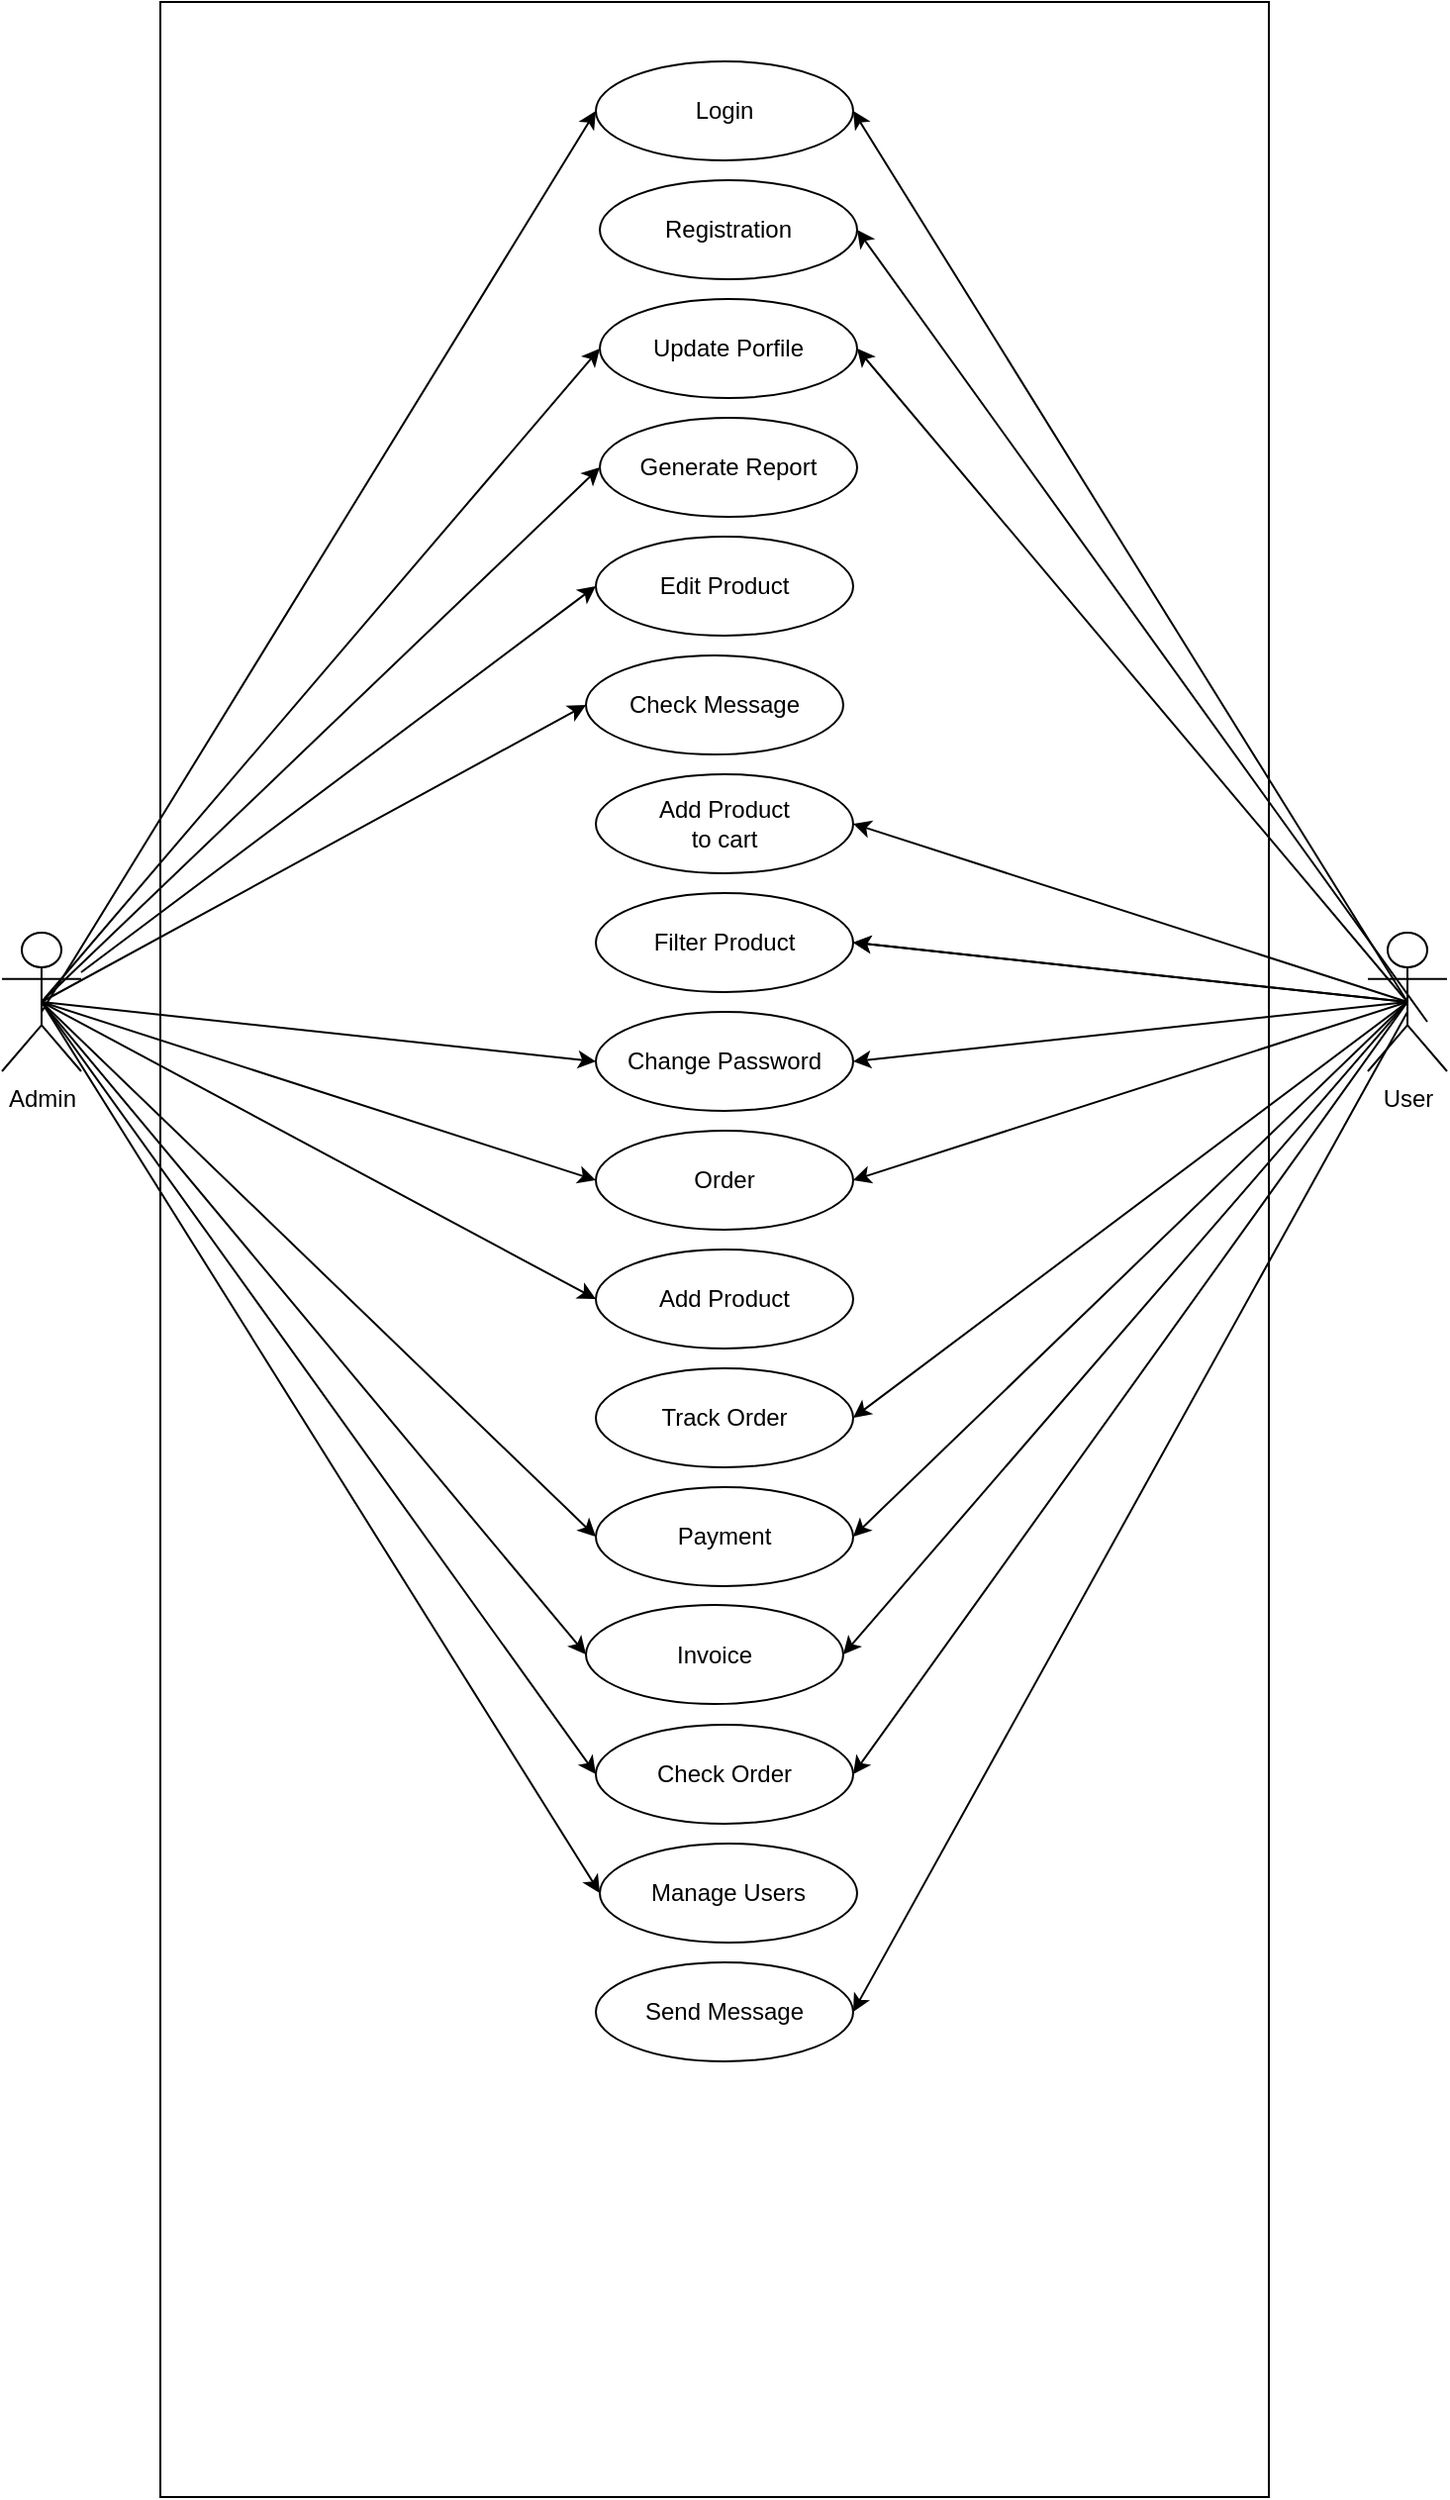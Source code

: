 <mxfile version="21.1.5" type="device">
  <diagram name="Page-1" id="gPZhBN9EBuWUIh--otmf">
    <mxGraphModel dx="1760" dy="2081" grid="1" gridSize="10" guides="1" tooltips="1" connect="1" arrows="1" fold="1" page="1" pageScale="1" pageWidth="827" pageHeight="1169" math="0" shadow="0">
      <root>
        <mxCell id="0" />
        <mxCell id="1" parent="0" />
        <mxCell id="J44joNyrXJEu9sqbxBoI-1" value="Admin&lt;br&gt;" style="shape=umlActor;verticalLabelPosition=bottom;verticalAlign=top;html=1;outlineConnect=0;" parent="1" vertex="1">
          <mxGeometry x="40" y="220" width="40" height="70" as="geometry" />
        </mxCell>
        <mxCell id="J44joNyrXJEu9sqbxBoI-2" value="User" style="shape=umlActor;verticalLabelPosition=bottom;verticalAlign=top;html=1;outlineConnect=0;" parent="1" vertex="1">
          <mxGeometry x="730" y="220" width="40" height="70" as="geometry" />
        </mxCell>
        <mxCell id="J44joNyrXJEu9sqbxBoI-3" value="" style="rounded=0;whiteSpace=wrap;html=1;" parent="1" vertex="1">
          <mxGeometry x="120" y="-250" width="560" height="1260" as="geometry" />
        </mxCell>
        <mxCell id="J44joNyrXJEu9sqbxBoI-4" value="Login" style="ellipse;whiteSpace=wrap;html=1;" parent="1" vertex="1">
          <mxGeometry x="340" y="-220" width="130" height="50" as="geometry" />
        </mxCell>
        <mxCell id="J44joNyrXJEu9sqbxBoI-13" value="" style="endArrow=classic;html=1;rounded=0;entryX=0;entryY=0.5;entryDx=0;entryDy=0;" parent="1" target="J44joNyrXJEu9sqbxBoI-4" edge="1">
          <mxGeometry width="50" height="50" relative="1" as="geometry">
            <mxPoint x="60" y="260" as="sourcePoint" />
            <mxPoint x="110" y="210" as="targetPoint" />
          </mxGeometry>
        </mxCell>
        <mxCell id="J44joNyrXJEu9sqbxBoI-14" value="" style="endArrow=classic;html=1;rounded=0;entryX=1;entryY=0.5;entryDx=0;entryDy=0;exitX=0.5;exitY=0.5;exitDx=0;exitDy=0;exitPerimeter=0;" parent="1" source="J44joNyrXJEu9sqbxBoI-2" target="J44joNyrXJEu9sqbxBoI-4" edge="1">
          <mxGeometry width="50" height="50" relative="1" as="geometry">
            <mxPoint x="166" y="255" as="sourcePoint" />
            <mxPoint x="460" y="-200" as="targetPoint" />
          </mxGeometry>
        </mxCell>
        <mxCell id="J44joNyrXJEu9sqbxBoI-16" value="" style="endArrow=classic;html=1;rounded=0;entryX=1;entryY=0.5;entryDx=0;entryDy=0;exitX=0.5;exitY=0.5;exitDx=0;exitDy=0;exitPerimeter=0;" parent="1" target="J44joNyrXJEu9sqbxBoI-18" edge="1">
          <mxGeometry width="50" height="50" relative="1" as="geometry">
            <mxPoint x="760" y="265" as="sourcePoint" />
            <mxPoint x="480.0" y="-135" as="targetPoint" />
          </mxGeometry>
        </mxCell>
        <mxCell id="J44joNyrXJEu9sqbxBoI-18" value="Registration" style="ellipse;whiteSpace=wrap;html=1;" parent="1" vertex="1">
          <mxGeometry x="342" y="-160" width="130" height="50" as="geometry" />
        </mxCell>
        <mxCell id="J44joNyrXJEu9sqbxBoI-19" value="Update Porfile" style="ellipse;whiteSpace=wrap;html=1;" parent="1" vertex="1">
          <mxGeometry x="342" y="-100" width="130" height="50" as="geometry" />
        </mxCell>
        <mxCell id="J44joNyrXJEu9sqbxBoI-20" value="" style="endArrow=classic;html=1;rounded=0;entryX=0;entryY=0.5;entryDx=0;entryDy=0;exitX=0.5;exitY=0.5;exitDx=0;exitDy=0;exitPerimeter=0;" parent="1" source="J44joNyrXJEu9sqbxBoI-1" target="J44joNyrXJEu9sqbxBoI-19" edge="1">
          <mxGeometry width="50" height="50" relative="1" as="geometry">
            <mxPoint x="70" y="270" as="sourcePoint" />
            <mxPoint x="350" y="-185" as="targetPoint" />
          </mxGeometry>
        </mxCell>
        <mxCell id="J44joNyrXJEu9sqbxBoI-21" value="" style="endArrow=classic;html=1;rounded=0;entryX=1;entryY=0.5;entryDx=0;entryDy=0;exitX=0.5;exitY=0.5;exitDx=0;exitDy=0;exitPerimeter=0;" parent="1" source="J44joNyrXJEu9sqbxBoI-2" target="J44joNyrXJEu9sqbxBoI-19" edge="1">
          <mxGeometry width="50" height="50" relative="1" as="geometry">
            <mxPoint x="760" y="265" as="sourcePoint" />
            <mxPoint x="480" y="-185" as="targetPoint" />
          </mxGeometry>
        </mxCell>
        <mxCell id="J44joNyrXJEu9sqbxBoI-22" value="Generate Report" style="ellipse;whiteSpace=wrap;html=1;" parent="1" vertex="1">
          <mxGeometry x="342" y="-40" width="130" height="50" as="geometry" />
        </mxCell>
        <mxCell id="J44joNyrXJEu9sqbxBoI-23" value="" style="endArrow=classic;html=1;rounded=0;entryX=0;entryY=0.5;entryDx=0;entryDy=0;exitX=0.5;exitY=0.5;exitDx=0;exitDy=0;exitPerimeter=0;" parent="1" source="J44joNyrXJEu9sqbxBoI-1" target="J44joNyrXJEu9sqbxBoI-22" edge="1">
          <mxGeometry width="50" height="50" relative="1" as="geometry">
            <mxPoint x="60" y="260" as="sourcePoint" />
            <mxPoint x="352" y="-65" as="targetPoint" />
          </mxGeometry>
        </mxCell>
        <mxCell id="J44joNyrXJEu9sqbxBoI-25" value="" style="endArrow=classic;html=1;rounded=0;entryX=0;entryY=0.5;entryDx=0;entryDy=0;" parent="1" source="J44joNyrXJEu9sqbxBoI-1" edge="1">
          <mxGeometry width="50" height="50" relative="1" as="geometry">
            <mxPoint x="60" y="255" as="sourcePoint" />
            <mxPoint x="340" y="45" as="targetPoint" />
          </mxGeometry>
        </mxCell>
        <mxCell id="J44joNyrXJEu9sqbxBoI-27" value="" style="endArrow=classic;html=1;rounded=0;entryX=0;entryY=0.5;entryDx=0;entryDy=0;exitX=0.5;exitY=0.5;exitDx=0;exitDy=0;exitPerimeter=0;" parent="1" source="J44joNyrXJEu9sqbxBoI-1" edge="1">
          <mxGeometry width="50" height="50" relative="1" as="geometry">
            <mxPoint x="90" y="250" as="sourcePoint" />
            <mxPoint x="335" y="105" as="targetPoint" />
          </mxGeometry>
        </mxCell>
        <mxCell id="J44joNyrXJEu9sqbxBoI-28" value="Add Product&lt;br&gt;to cart" style="ellipse;whiteSpace=wrap;html=1;" parent="1" vertex="1">
          <mxGeometry x="340" y="140" width="130" height="50" as="geometry" />
        </mxCell>
        <mxCell id="J44joNyrXJEu9sqbxBoI-30" value="" style="endArrow=classic;html=1;rounded=0;entryX=1;entryY=0.5;entryDx=0;entryDy=0;" parent="1" target="J44joNyrXJEu9sqbxBoI-28" edge="1">
          <mxGeometry width="50" height="50" relative="1" as="geometry">
            <mxPoint x="750" y="255" as="sourcePoint" />
            <mxPoint x="482" y="-65" as="targetPoint" />
          </mxGeometry>
        </mxCell>
        <mxCell id="J44joNyrXJEu9sqbxBoI-33" value="" style="endArrow=classic;html=1;rounded=0;entryX=1;entryY=0.5;entryDx=0;entryDy=0;exitX=0.5;exitY=0.5;exitDx=0;exitDy=0;exitPerimeter=0;" parent="1" source="J44joNyrXJEu9sqbxBoI-2" edge="1">
          <mxGeometry width="50" height="50" relative="1" as="geometry">
            <mxPoint x="760" y="265" as="sourcePoint" />
            <mxPoint x="470" y="225" as="targetPoint" />
          </mxGeometry>
        </mxCell>
        <mxCell id="J44joNyrXJEu9sqbxBoI-34" value="Change Password" style="ellipse;whiteSpace=wrap;html=1;" parent="1" vertex="1">
          <mxGeometry x="340" y="260" width="130" height="50" as="geometry" />
        </mxCell>
        <mxCell id="J44joNyrXJEu9sqbxBoI-35" value="" style="endArrow=classic;html=1;rounded=0;entryX=0;entryY=0.5;entryDx=0;entryDy=0;exitX=0.5;exitY=0.5;exitDx=0;exitDy=0;exitPerimeter=0;" parent="1" source="J44joNyrXJEu9sqbxBoI-1" target="J44joNyrXJEu9sqbxBoI-34" edge="1">
          <mxGeometry width="50" height="50" relative="1" as="geometry">
            <mxPoint x="70" y="265" as="sourcePoint" />
            <mxPoint x="350" y="235" as="targetPoint" />
          </mxGeometry>
        </mxCell>
        <mxCell id="J44joNyrXJEu9sqbxBoI-36" value="" style="endArrow=classic;html=1;rounded=0;entryX=1;entryY=0.5;entryDx=0;entryDy=0;exitX=0.5;exitY=0.5;exitDx=0;exitDy=0;exitPerimeter=0;" parent="1" source="J44joNyrXJEu9sqbxBoI-2" target="J44joNyrXJEu9sqbxBoI-34" edge="1">
          <mxGeometry width="50" height="50" relative="1" as="geometry">
            <mxPoint x="760" y="265" as="sourcePoint" />
            <mxPoint x="480" y="235" as="targetPoint" />
          </mxGeometry>
        </mxCell>
        <mxCell id="J44joNyrXJEu9sqbxBoI-37" value="Order" style="ellipse;whiteSpace=wrap;html=1;" parent="1" vertex="1">
          <mxGeometry x="340" y="320" width="130" height="50" as="geometry" />
        </mxCell>
        <mxCell id="J44joNyrXJEu9sqbxBoI-38" value="" style="endArrow=classic;html=1;rounded=0;entryX=0;entryY=0.5;entryDx=0;entryDy=0;exitX=0.5;exitY=0.5;exitDx=0;exitDy=0;exitPerimeter=0;" parent="1" source="J44joNyrXJEu9sqbxBoI-1" target="J44joNyrXJEu9sqbxBoI-37" edge="1">
          <mxGeometry width="50" height="50" relative="1" as="geometry">
            <mxPoint x="70" y="265" as="sourcePoint" />
            <mxPoint x="350" y="295" as="targetPoint" />
          </mxGeometry>
        </mxCell>
        <mxCell id="J44joNyrXJEu9sqbxBoI-39" value="" style="endArrow=classic;html=1;rounded=0;entryX=1;entryY=0.5;entryDx=0;entryDy=0;exitX=0.5;exitY=0.5;exitDx=0;exitDy=0;exitPerimeter=0;" parent="1" source="J44joNyrXJEu9sqbxBoI-2" target="J44joNyrXJEu9sqbxBoI-37" edge="1">
          <mxGeometry width="50" height="50" relative="1" as="geometry">
            <mxPoint x="760" y="265" as="sourcePoint" />
            <mxPoint x="480" y="295" as="targetPoint" />
          </mxGeometry>
        </mxCell>
        <mxCell id="J44joNyrXJEu9sqbxBoI-40" value="Add Product" style="ellipse;whiteSpace=wrap;html=1;" parent="1" vertex="1">
          <mxGeometry x="340" y="380" width="130" height="50" as="geometry" />
        </mxCell>
        <mxCell id="J44joNyrXJEu9sqbxBoI-42" value="" style="endArrow=classic;html=1;rounded=0;entryX=0;entryY=0.5;entryDx=0;entryDy=0;exitX=0.5;exitY=0.5;exitDx=0;exitDy=0;exitPerimeter=0;" parent="1" source="J44joNyrXJEu9sqbxBoI-1" target="J44joNyrXJEu9sqbxBoI-40" edge="1">
          <mxGeometry width="50" height="50" relative="1" as="geometry">
            <mxPoint x="70" y="265" as="sourcePoint" />
            <mxPoint x="350" y="355" as="targetPoint" />
          </mxGeometry>
        </mxCell>
        <mxCell id="J44joNyrXJEu9sqbxBoI-43" value="Filter Product" style="ellipse;whiteSpace=wrap;html=1;" parent="1" vertex="1">
          <mxGeometry x="340" y="200" width="130" height="50" as="geometry" />
        </mxCell>
        <mxCell id="J44joNyrXJEu9sqbxBoI-44" value="" style="endArrow=classic;html=1;rounded=0;entryX=1;entryY=0.5;entryDx=0;entryDy=0;exitX=0.5;exitY=0.5;exitDx=0;exitDy=0;exitPerimeter=0;" parent="1" source="J44joNyrXJEu9sqbxBoI-2" target="J44joNyrXJEu9sqbxBoI-43" edge="1">
          <mxGeometry width="50" height="50" relative="1" as="geometry">
            <mxPoint x="760" y="265" as="sourcePoint" />
            <mxPoint x="480" y="355" as="targetPoint" />
          </mxGeometry>
        </mxCell>
        <mxCell id="J44joNyrXJEu9sqbxBoI-45" value="Payment" style="ellipse;whiteSpace=wrap;html=1;" parent="1" vertex="1">
          <mxGeometry x="340" y="500" width="130" height="50" as="geometry" />
        </mxCell>
        <mxCell id="J44joNyrXJEu9sqbxBoI-46" value="" style="endArrow=classic;html=1;rounded=0;entryX=0;entryY=0.5;entryDx=0;entryDy=0;exitX=0.5;exitY=0.5;exitDx=0;exitDy=0;exitPerimeter=0;" parent="1" source="J44joNyrXJEu9sqbxBoI-1" target="J44joNyrXJEu9sqbxBoI-45" edge="1">
          <mxGeometry width="50" height="50" relative="1" as="geometry">
            <mxPoint x="70" y="265" as="sourcePoint" />
            <mxPoint x="350" y="415" as="targetPoint" />
          </mxGeometry>
        </mxCell>
        <mxCell id="J44joNyrXJEu9sqbxBoI-47" value="" style="endArrow=classic;html=1;rounded=0;entryX=1;entryY=0.5;entryDx=0;entryDy=0;exitX=0.5;exitY=0.5;exitDx=0;exitDy=0;exitPerimeter=0;" parent="1" source="J44joNyrXJEu9sqbxBoI-2" target="J44joNyrXJEu9sqbxBoI-45" edge="1">
          <mxGeometry width="50" height="50" relative="1" as="geometry">
            <mxPoint x="760" y="265" as="sourcePoint" />
            <mxPoint x="480" y="475" as="targetPoint" />
          </mxGeometry>
        </mxCell>
        <mxCell id="J44joNyrXJEu9sqbxBoI-48" value="Invoice" style="ellipse;whiteSpace=wrap;html=1;" parent="1" vertex="1">
          <mxGeometry x="335" y="559.5" width="130" height="50" as="geometry" />
        </mxCell>
        <mxCell id="J44joNyrXJEu9sqbxBoI-49" value="" style="endArrow=classic;html=1;rounded=0;entryX=0;entryY=0.5;entryDx=0;entryDy=0;exitX=0.5;exitY=0.5;exitDx=0;exitDy=0;exitPerimeter=0;" parent="1" source="J44joNyrXJEu9sqbxBoI-1" target="J44joNyrXJEu9sqbxBoI-48" edge="1">
          <mxGeometry width="50" height="50" relative="1" as="geometry">
            <mxPoint x="70" y="265" as="sourcePoint" />
            <mxPoint x="350" y="535" as="targetPoint" />
          </mxGeometry>
        </mxCell>
        <mxCell id="J44joNyrXJEu9sqbxBoI-50" value="" style="endArrow=classic;html=1;rounded=0;entryX=1;entryY=0.5;entryDx=0;entryDy=0;exitX=0.5;exitY=0.5;exitDx=0;exitDy=0;exitPerimeter=0;" parent="1" source="J44joNyrXJEu9sqbxBoI-2" target="J44joNyrXJEu9sqbxBoI-48" edge="1">
          <mxGeometry width="50" height="50" relative="1" as="geometry">
            <mxPoint x="760" y="265" as="sourcePoint" />
            <mxPoint x="480" y="535" as="targetPoint" />
          </mxGeometry>
        </mxCell>
        <mxCell id="J44joNyrXJEu9sqbxBoI-51" value="Check Order" style="ellipse;whiteSpace=wrap;html=1;" parent="1" vertex="1">
          <mxGeometry x="340" y="620" width="130" height="50" as="geometry" />
        </mxCell>
        <mxCell id="J44joNyrXJEu9sqbxBoI-52" value="" style="endArrow=classic;html=1;rounded=0;entryX=0;entryY=0.5;entryDx=0;entryDy=0;exitX=0.5;exitY=0.5;exitDx=0;exitDy=0;exitPerimeter=0;" parent="1" source="J44joNyrXJEu9sqbxBoI-1" target="J44joNyrXJEu9sqbxBoI-51" edge="1">
          <mxGeometry width="50" height="50" relative="1" as="geometry">
            <mxPoint x="70" y="265" as="sourcePoint" />
            <mxPoint x="345" y="595" as="targetPoint" />
          </mxGeometry>
        </mxCell>
        <mxCell id="J44joNyrXJEu9sqbxBoI-53" value="" style="endArrow=classic;html=1;rounded=0;entryX=1;entryY=0.5;entryDx=0;entryDy=0;exitX=0.5;exitY=0.5;exitDx=0;exitDy=0;exitPerimeter=0;" parent="1" source="J44joNyrXJEu9sqbxBoI-2" target="J44joNyrXJEu9sqbxBoI-51" edge="1">
          <mxGeometry width="50" height="50" relative="1" as="geometry">
            <mxPoint x="760" y="265" as="sourcePoint" />
            <mxPoint x="475" y="595" as="targetPoint" />
          </mxGeometry>
        </mxCell>
        <mxCell id="J44joNyrXJEu9sqbxBoI-54" value="Manage Users" style="ellipse;whiteSpace=wrap;html=1;" parent="1" vertex="1">
          <mxGeometry x="342" y="680" width="130" height="50" as="geometry" />
        </mxCell>
        <mxCell id="J44joNyrXJEu9sqbxBoI-55" value="" style="endArrow=classic;html=1;rounded=0;entryX=0;entryY=0.5;entryDx=0;entryDy=0;exitX=0.5;exitY=0.5;exitDx=0;exitDy=0;exitPerimeter=0;" parent="1" source="J44joNyrXJEu9sqbxBoI-1" target="J44joNyrXJEu9sqbxBoI-54" edge="1">
          <mxGeometry width="50" height="50" relative="1" as="geometry">
            <mxPoint x="70" y="265" as="sourcePoint" />
            <mxPoint x="350" y="655" as="targetPoint" />
          </mxGeometry>
        </mxCell>
        <mxCell id="J44joNyrXJEu9sqbxBoI-56" value="Edit Product" style="ellipse;whiteSpace=wrap;html=1;" parent="1" vertex="1">
          <mxGeometry x="340" y="20" width="130" height="50" as="geometry" />
        </mxCell>
        <mxCell id="J44joNyrXJEu9sqbxBoI-58" value="Track Order" style="ellipse;whiteSpace=wrap;html=1;" parent="1" vertex="1">
          <mxGeometry x="340" y="440" width="130" height="50" as="geometry" />
        </mxCell>
        <mxCell id="J44joNyrXJEu9sqbxBoI-59" value="" style="endArrow=classic;html=1;rounded=0;entryX=1;entryY=0.5;entryDx=0;entryDy=0;exitX=0.5;exitY=0.5;exitDx=0;exitDy=0;exitPerimeter=0;" parent="1" source="J44joNyrXJEu9sqbxBoI-2" target="J44joNyrXJEu9sqbxBoI-58" edge="1">
          <mxGeometry width="50" height="50" relative="1" as="geometry">
            <mxPoint x="760" y="265" as="sourcePoint" />
            <mxPoint x="480" y="655" as="targetPoint" />
          </mxGeometry>
        </mxCell>
        <mxCell id="J44joNyrXJEu9sqbxBoI-60" value="Send Message" style="ellipse;whiteSpace=wrap;html=1;" parent="1" vertex="1">
          <mxGeometry x="340" y="740" width="130" height="50" as="geometry" />
        </mxCell>
        <mxCell id="J44joNyrXJEu9sqbxBoI-62" value="" style="endArrow=classic;html=1;rounded=0;entryX=1;entryY=0.5;entryDx=0;entryDy=0;" parent="1" target="J44joNyrXJEu9sqbxBoI-60" edge="1">
          <mxGeometry width="50" height="50" relative="1" as="geometry">
            <mxPoint x="750" y="260" as="sourcePoint" />
            <mxPoint x="480" y="835" as="targetPoint" />
          </mxGeometry>
        </mxCell>
        <mxCell id="J44joNyrXJEu9sqbxBoI-63" value="Check Message" style="ellipse;whiteSpace=wrap;html=1;" parent="1" vertex="1">
          <mxGeometry x="335" y="80" width="130" height="50" as="geometry" />
        </mxCell>
      </root>
    </mxGraphModel>
  </diagram>
</mxfile>
